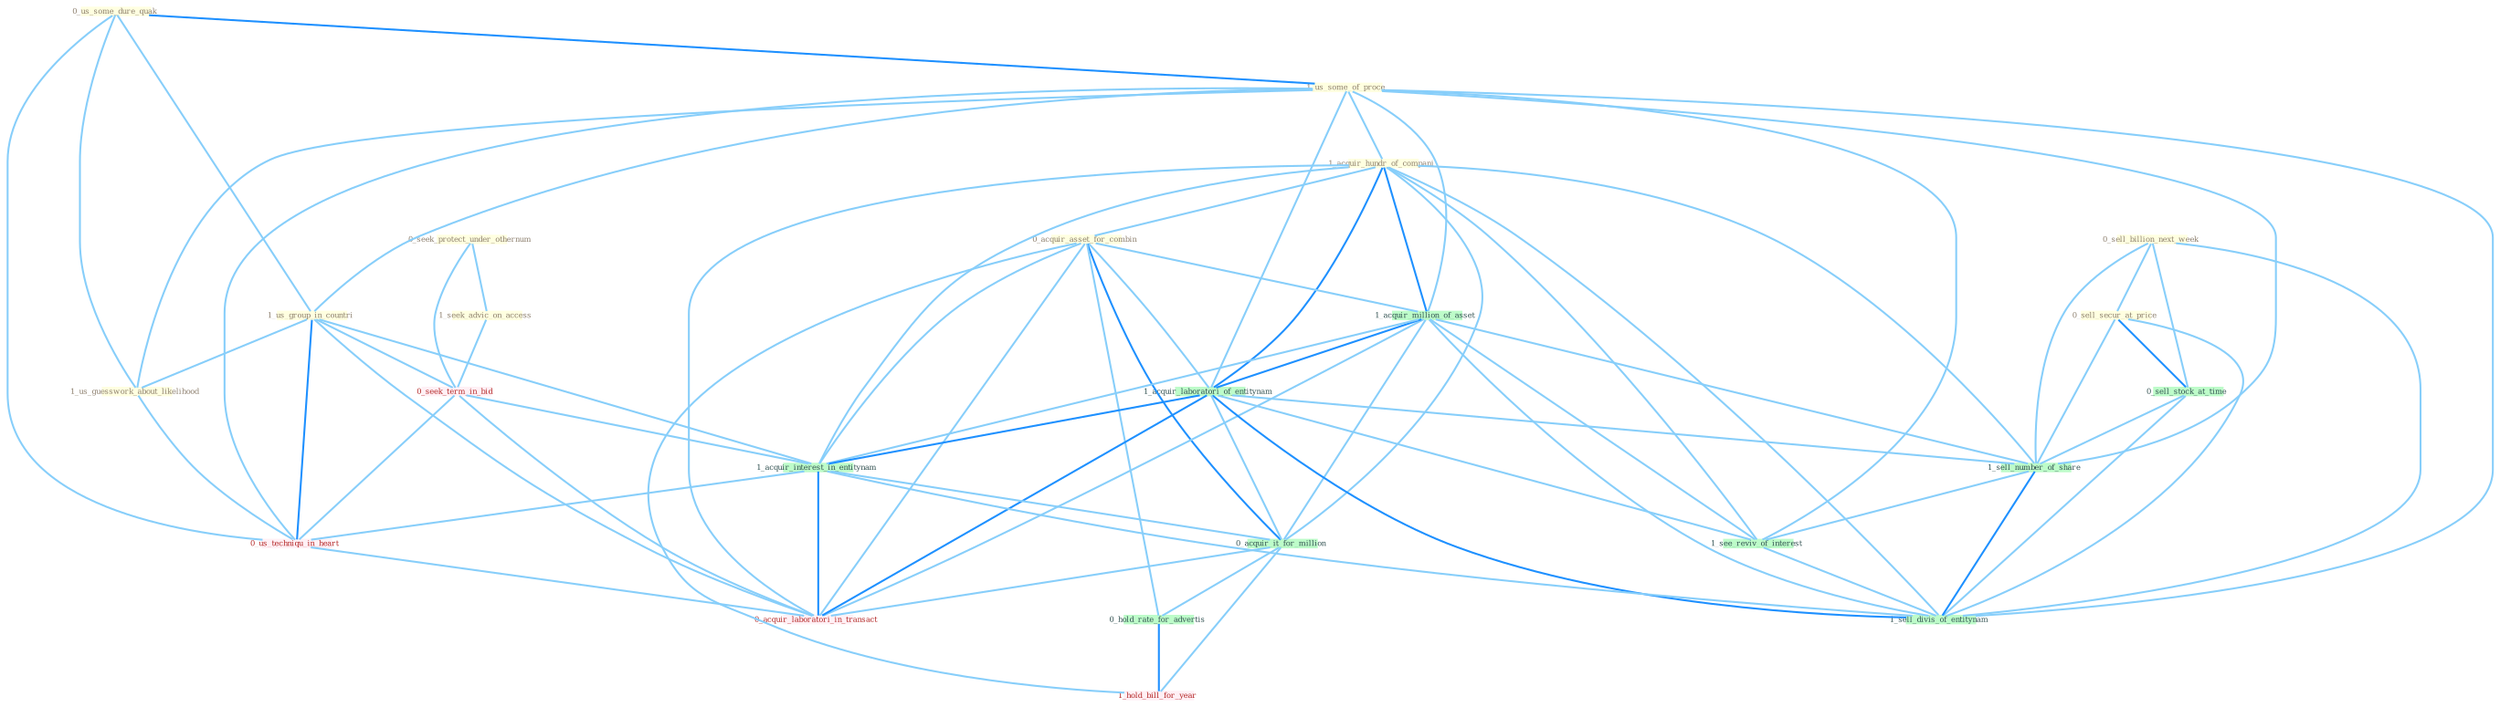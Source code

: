 Graph G{ 
    node
    [shape=polygon,style=filled,width=.5,height=.06,color="#BDFCC9",fixedsize=true,fontsize=4,
    fontcolor="#2f4f4f"];
    {node
    [color="#ffffe0", fontcolor="#8b7d6b"] "0_seek_protect_under_othernum " "1_seek_advic_on_access " "0_sell_billion_next_week " "0_us_some_dure_quak " "0_sell_secur_at_price " "1_us_some_of_proce " "1_us_group_in_countri " "1_acquir_hundr_of_compani " "0_acquir_asset_for_combin " "1_us_guesswork_about_likelihood "}
{node [color="#fff0f5", fontcolor="#b22222"] "0_seek_term_in_bid " "0_us_techniqu_in_heart " "0_acquir_laboratori_in_transact " "1_hold_bill_for_year "}
edge [color="#B0E2FF"];

	"0_seek_protect_under_othernum " -- "1_seek_advic_on_access " [w="1", color="#87cefa" ];
	"0_seek_protect_under_othernum " -- "0_seek_term_in_bid " [w="1", color="#87cefa" ];
	"1_seek_advic_on_access " -- "0_seek_term_in_bid " [w="1", color="#87cefa" ];
	"0_sell_billion_next_week " -- "0_sell_secur_at_price " [w="1", color="#87cefa" ];
	"0_sell_billion_next_week " -- "0_sell_stock_at_time " [w="1", color="#87cefa" ];
	"0_sell_billion_next_week " -- "1_sell_number_of_share " [w="1", color="#87cefa" ];
	"0_sell_billion_next_week " -- "1_sell_divis_of_entitynam " [w="1", color="#87cefa" ];
	"0_us_some_dure_quak " -- "1_us_some_of_proce " [w="2", color="#1e90ff" , len=0.8];
	"0_us_some_dure_quak " -- "1_us_group_in_countri " [w="1", color="#87cefa" ];
	"0_us_some_dure_quak " -- "1_us_guesswork_about_likelihood " [w="1", color="#87cefa" ];
	"0_us_some_dure_quak " -- "0_us_techniqu_in_heart " [w="1", color="#87cefa" ];
	"0_sell_secur_at_price " -- "0_sell_stock_at_time " [w="2", color="#1e90ff" , len=0.8];
	"0_sell_secur_at_price " -- "1_sell_number_of_share " [w="1", color="#87cefa" ];
	"0_sell_secur_at_price " -- "1_sell_divis_of_entitynam " [w="1", color="#87cefa" ];
	"1_us_some_of_proce " -- "1_us_group_in_countri " [w="1", color="#87cefa" ];
	"1_us_some_of_proce " -- "1_acquir_hundr_of_compani " [w="1", color="#87cefa" ];
	"1_us_some_of_proce " -- "1_us_guesswork_about_likelihood " [w="1", color="#87cefa" ];
	"1_us_some_of_proce " -- "1_acquir_million_of_asset " [w="1", color="#87cefa" ];
	"1_us_some_of_proce " -- "1_acquir_laboratori_of_entitynam " [w="1", color="#87cefa" ];
	"1_us_some_of_proce " -- "0_us_techniqu_in_heart " [w="1", color="#87cefa" ];
	"1_us_some_of_proce " -- "1_sell_number_of_share " [w="1", color="#87cefa" ];
	"1_us_some_of_proce " -- "1_see_reviv_of_interest " [w="1", color="#87cefa" ];
	"1_us_some_of_proce " -- "1_sell_divis_of_entitynam " [w="1", color="#87cefa" ];
	"1_us_group_in_countri " -- "1_us_guesswork_about_likelihood " [w="1", color="#87cefa" ];
	"1_us_group_in_countri " -- "0_seek_term_in_bid " [w="1", color="#87cefa" ];
	"1_us_group_in_countri " -- "1_acquir_interest_in_entitynam " [w="1", color="#87cefa" ];
	"1_us_group_in_countri " -- "0_us_techniqu_in_heart " [w="2", color="#1e90ff" , len=0.8];
	"1_us_group_in_countri " -- "0_acquir_laboratori_in_transact " [w="1", color="#87cefa" ];
	"1_acquir_hundr_of_compani " -- "0_acquir_asset_for_combin " [w="1", color="#87cefa" ];
	"1_acquir_hundr_of_compani " -- "1_acquir_million_of_asset " [w="2", color="#1e90ff" , len=0.8];
	"1_acquir_hundr_of_compani " -- "1_acquir_laboratori_of_entitynam " [w="2", color="#1e90ff" , len=0.8];
	"1_acquir_hundr_of_compani " -- "1_acquir_interest_in_entitynam " [w="1", color="#87cefa" ];
	"1_acquir_hundr_of_compani " -- "0_acquir_it_for_million " [w="1", color="#87cefa" ];
	"1_acquir_hundr_of_compani " -- "0_acquir_laboratori_in_transact " [w="1", color="#87cefa" ];
	"1_acquir_hundr_of_compani " -- "1_sell_number_of_share " [w="1", color="#87cefa" ];
	"1_acquir_hundr_of_compani " -- "1_see_reviv_of_interest " [w="1", color="#87cefa" ];
	"1_acquir_hundr_of_compani " -- "1_sell_divis_of_entitynam " [w="1", color="#87cefa" ];
	"0_acquir_asset_for_combin " -- "1_acquir_million_of_asset " [w="1", color="#87cefa" ];
	"0_acquir_asset_for_combin " -- "1_acquir_laboratori_of_entitynam " [w="1", color="#87cefa" ];
	"0_acquir_asset_for_combin " -- "1_acquir_interest_in_entitynam " [w="1", color="#87cefa" ];
	"0_acquir_asset_for_combin " -- "0_acquir_it_for_million " [w="2", color="#1e90ff" , len=0.8];
	"0_acquir_asset_for_combin " -- "0_hold_rate_for_advertis " [w="1", color="#87cefa" ];
	"0_acquir_asset_for_combin " -- "0_acquir_laboratori_in_transact " [w="1", color="#87cefa" ];
	"0_acquir_asset_for_combin " -- "1_hold_bill_for_year " [w="1", color="#87cefa" ];
	"1_us_guesswork_about_likelihood " -- "0_us_techniqu_in_heart " [w="1", color="#87cefa" ];
	"1_acquir_million_of_asset " -- "1_acquir_laboratori_of_entitynam " [w="2", color="#1e90ff" , len=0.8];
	"1_acquir_million_of_asset " -- "1_acquir_interest_in_entitynam " [w="1", color="#87cefa" ];
	"1_acquir_million_of_asset " -- "0_acquir_it_for_million " [w="1", color="#87cefa" ];
	"1_acquir_million_of_asset " -- "0_acquir_laboratori_in_transact " [w="1", color="#87cefa" ];
	"1_acquir_million_of_asset " -- "1_sell_number_of_share " [w="1", color="#87cefa" ];
	"1_acquir_million_of_asset " -- "1_see_reviv_of_interest " [w="1", color="#87cefa" ];
	"1_acquir_million_of_asset " -- "1_sell_divis_of_entitynam " [w="1", color="#87cefa" ];
	"1_acquir_laboratori_of_entitynam " -- "1_acquir_interest_in_entitynam " [w="2", color="#1e90ff" , len=0.8];
	"1_acquir_laboratori_of_entitynam " -- "0_acquir_it_for_million " [w="1", color="#87cefa" ];
	"1_acquir_laboratori_of_entitynam " -- "0_acquir_laboratori_in_transact " [w="2", color="#1e90ff" , len=0.8];
	"1_acquir_laboratori_of_entitynam " -- "1_sell_number_of_share " [w="1", color="#87cefa" ];
	"1_acquir_laboratori_of_entitynam " -- "1_see_reviv_of_interest " [w="1", color="#87cefa" ];
	"1_acquir_laboratori_of_entitynam " -- "1_sell_divis_of_entitynam " [w="2", color="#1e90ff" , len=0.8];
	"0_seek_term_in_bid " -- "1_acquir_interest_in_entitynam " [w="1", color="#87cefa" ];
	"0_seek_term_in_bid " -- "0_us_techniqu_in_heart " [w="1", color="#87cefa" ];
	"0_seek_term_in_bid " -- "0_acquir_laboratori_in_transact " [w="1", color="#87cefa" ];
	"1_acquir_interest_in_entitynam " -- "0_us_techniqu_in_heart " [w="1", color="#87cefa" ];
	"1_acquir_interest_in_entitynam " -- "0_acquir_it_for_million " [w="1", color="#87cefa" ];
	"1_acquir_interest_in_entitynam " -- "0_acquir_laboratori_in_transact " [w="2", color="#1e90ff" , len=0.8];
	"1_acquir_interest_in_entitynam " -- "1_sell_divis_of_entitynam " [w="1", color="#87cefa" ];
	"0_us_techniqu_in_heart " -- "0_acquir_laboratori_in_transact " [w="1", color="#87cefa" ];
	"0_acquir_it_for_million " -- "0_hold_rate_for_advertis " [w="1", color="#87cefa" ];
	"0_acquir_it_for_million " -- "0_acquir_laboratori_in_transact " [w="1", color="#87cefa" ];
	"0_acquir_it_for_million " -- "1_hold_bill_for_year " [w="1", color="#87cefa" ];
	"0_hold_rate_for_advertis " -- "1_hold_bill_for_year " [w="2", color="#1e90ff" , len=0.8];
	"0_sell_stock_at_time " -- "1_sell_number_of_share " [w="1", color="#87cefa" ];
	"0_sell_stock_at_time " -- "1_sell_divis_of_entitynam " [w="1", color="#87cefa" ];
	"1_sell_number_of_share " -- "1_see_reviv_of_interest " [w="1", color="#87cefa" ];
	"1_sell_number_of_share " -- "1_sell_divis_of_entitynam " [w="2", color="#1e90ff" , len=0.8];
	"1_see_reviv_of_interest " -- "1_sell_divis_of_entitynam " [w="1", color="#87cefa" ];
}
